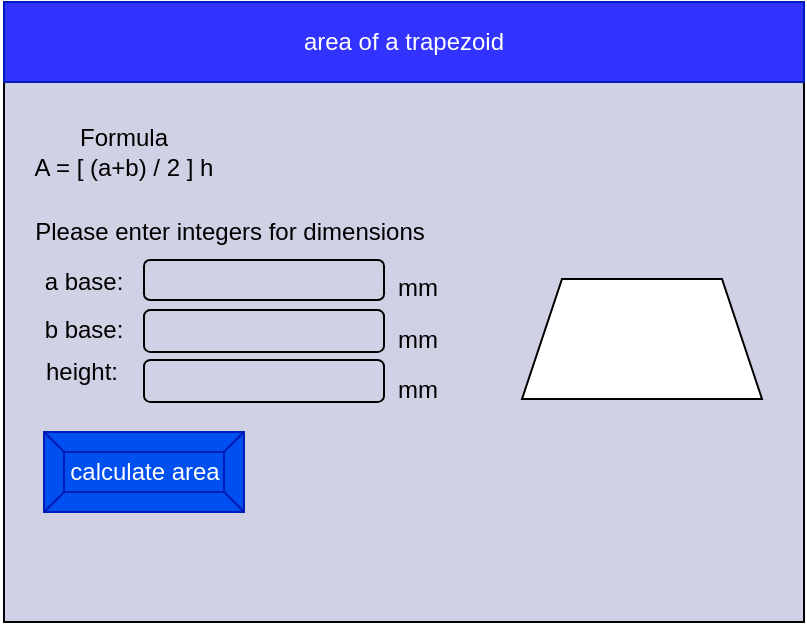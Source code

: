 <mxfile>
    <diagram id="pIaEtrtLPv3HG8r1JEND" name="Page-1">
        <mxGraphModel dx="594" dy="561" grid="1" gridSize="10" guides="1" tooltips="1" connect="1" arrows="1" fold="1" page="1" pageScale="1" pageWidth="850" pageHeight="1100" math="0" shadow="0">
            <root>
                <mxCell id="0"/>
                <mxCell id="1" parent="0"/>
                <mxCell id="2" value="" style="rounded=0;whiteSpace=wrap;html=1;fillColor=#D1D1E6;" parent="1" vertex="1">
                    <mxGeometry x="70" y="100" width="400" height="300" as="geometry"/>
                </mxCell>
                <mxCell id="3" value="area of a trapezoid" style="rounded=0;whiteSpace=wrap;html=1;fillColor=#3333FF;fontColor=#ffffff;strokeColor=#001DBC;" parent="1" vertex="1">
                    <mxGeometry x="70" y="90" width="400" height="40" as="geometry"/>
                </mxCell>
                <mxCell id="6" value="calculate area" style="labelPosition=center;verticalLabelPosition=middle;align=center;html=1;shape=mxgraph.basic.button;dx=10;fillColor=#0050ef;fontColor=#ffffff;strokeColor=#001DBC;" parent="1" vertex="1">
                    <mxGeometry x="90" y="305" width="100" height="40" as="geometry"/>
                </mxCell>
                <mxCell id="10" value="Formula&lt;br&gt;A = [ (a+b) / 2 ] h" style="text;html=1;strokeColor=none;fillColor=none;align=center;verticalAlign=middle;whiteSpace=wrap;rounded=0;fontColor=#000000;" vertex="1" parent="1">
                    <mxGeometry x="80" y="150" width="100" height="30" as="geometry"/>
                </mxCell>
                <mxCell id="12" value="Please enter integers for dimensions" style="text;html=1;strokeColor=none;fillColor=none;align=center;verticalAlign=middle;whiteSpace=wrap;rounded=0;fontColor=#000000;" vertex="1" parent="1">
                    <mxGeometry x="68" y="190" width="230" height="30" as="geometry"/>
                </mxCell>
                <mxCell id="13" value="a base:" style="text;html=1;strokeColor=none;fillColor=none;align=center;verticalAlign=middle;whiteSpace=wrap;rounded=0;fontColor=#000000;" vertex="1" parent="1">
                    <mxGeometry x="80" y="215" width="60" height="30" as="geometry"/>
                </mxCell>
                <mxCell id="14" value="" style="rounded=1;whiteSpace=wrap;html=1;fontColor=#000000;strokeColor=#000000;fillColor=none;" vertex="1" parent="1">
                    <mxGeometry x="140" y="219" width="120" height="20" as="geometry"/>
                </mxCell>
                <mxCell id="15" value="b base:" style="text;html=1;strokeColor=none;fillColor=none;align=center;verticalAlign=middle;whiteSpace=wrap;rounded=0;fontColor=#000000;" vertex="1" parent="1">
                    <mxGeometry x="80" y="239" width="60" height="30" as="geometry"/>
                </mxCell>
                <mxCell id="16" value="" style="rounded=1;whiteSpace=wrap;html=1;fontColor=#000000;strokeColor=#000000;fillColor=none;" vertex="1" parent="1">
                    <mxGeometry x="140" y="244" width="120" height="21" as="geometry"/>
                </mxCell>
                <mxCell id="17" value="height:" style="text;html=1;strokeColor=none;fillColor=none;align=center;verticalAlign=middle;whiteSpace=wrap;rounded=0;fontColor=#000000;" vertex="1" parent="1">
                    <mxGeometry x="79" y="260" width="60" height="30" as="geometry"/>
                </mxCell>
                <mxCell id="18" value="" style="rounded=1;whiteSpace=wrap;html=1;fontColor=#000000;strokeColor=#000000;fillColor=none;" vertex="1" parent="1">
                    <mxGeometry x="140" y="269" width="120" height="21" as="geometry"/>
                </mxCell>
                <mxCell id="20" value="mm" style="text;html=1;strokeColor=none;fillColor=none;align=center;verticalAlign=middle;whiteSpace=wrap;rounded=0;fontColor=#000000;" vertex="1" parent="1">
                    <mxGeometry x="247" y="218" width="60" height="30" as="geometry"/>
                </mxCell>
                <mxCell id="21" value="mm" style="text;html=1;strokeColor=none;fillColor=none;align=center;verticalAlign=middle;whiteSpace=wrap;rounded=0;fontColor=#000000;" vertex="1" parent="1">
                    <mxGeometry x="247" y="243.5" width="60" height="30" as="geometry"/>
                </mxCell>
                <mxCell id="22" value="mm" style="text;html=1;strokeColor=none;fillColor=none;align=center;verticalAlign=middle;whiteSpace=wrap;rounded=0;fontColor=#000000;" vertex="1" parent="1">
                    <mxGeometry x="247" y="269" width="60" height="30" as="geometry"/>
                </mxCell>
                <mxCell id="23" value="" style="shape=trapezoid;perimeter=trapezoidPerimeter;whiteSpace=wrap;html=1;fixedSize=1;fontColor=#000000;strokeColor=#000000;fillColor=#FFFFFF;" vertex="1" parent="1">
                    <mxGeometry x="329" y="228.5" width="120" height="60" as="geometry"/>
                </mxCell>
            </root>
        </mxGraphModel>
    </diagram>
</mxfile>